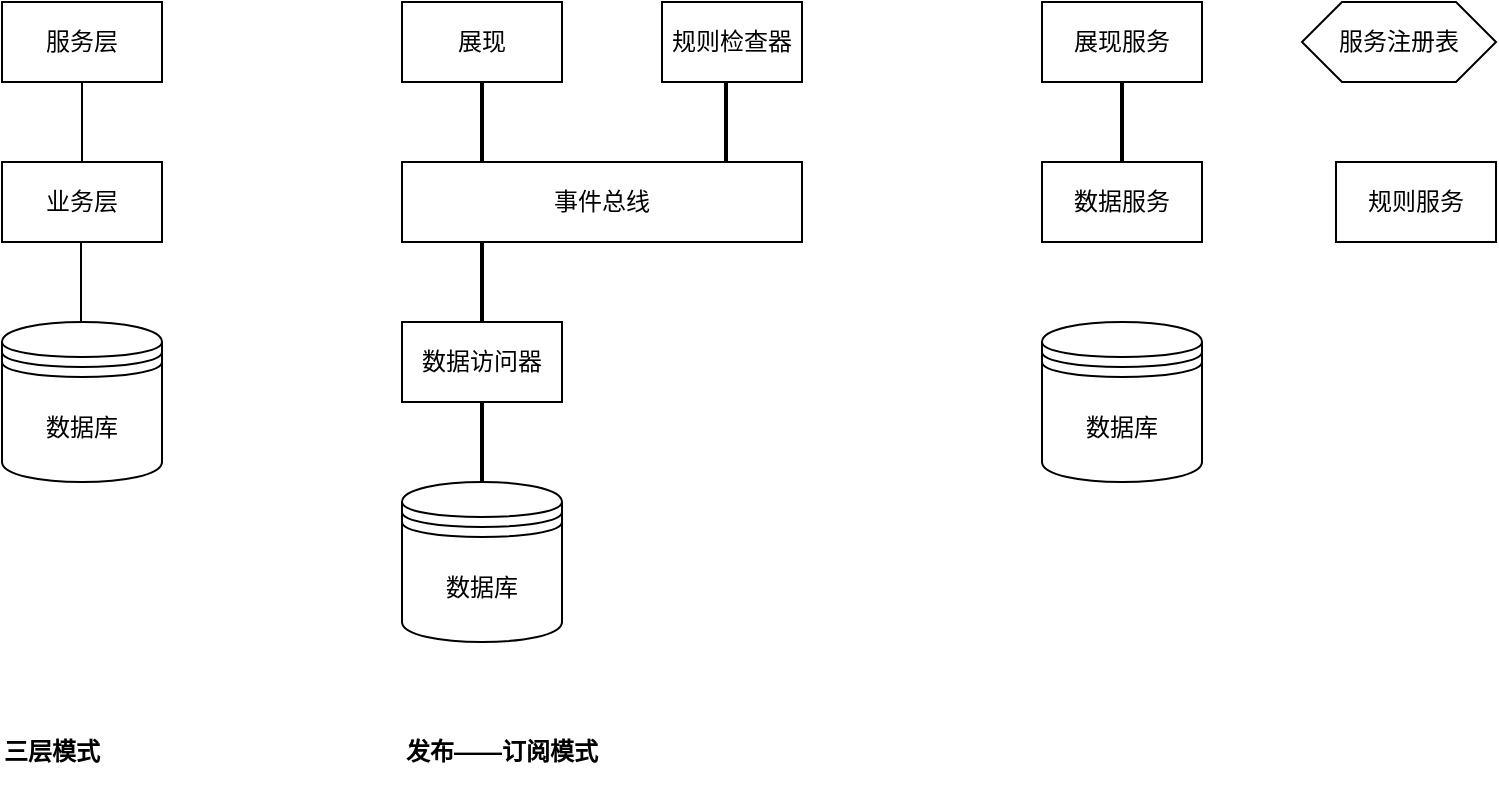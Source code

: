 <mxfile version="14.6.9" type="github">
  <diagram id="prtHgNgQTEPvFCAcTncT" name="Page-1">
    <mxGraphModel dx="1182" dy="624" grid="1" gridSize="10" guides="1" tooltips="1" connect="1" arrows="1" fold="1" page="1" pageScale="1" pageWidth="827" pageHeight="1169" math="0" shadow="0">
      <root>
        <mxCell id="0" />
        <mxCell id="1" parent="0" />
        <mxCell id="evOUBMvwnC0RFa0_EswG-19" value="" style="group" parent="1" vertex="1" connectable="0">
          <mxGeometry x="80" y="40" width="80" height="390" as="geometry" />
        </mxCell>
        <mxCell id="evOUBMvwnC0RFa0_EswG-16" value="" style="group" parent="evOUBMvwnC0RFa0_EswG-19" vertex="1" connectable="0">
          <mxGeometry width="80" height="320" as="geometry" />
        </mxCell>
        <mxCell id="evOUBMvwnC0RFa0_EswG-10" value="" style="group" parent="evOUBMvwnC0RFa0_EswG-16" vertex="1" connectable="0">
          <mxGeometry width="80" height="270" as="geometry" />
        </mxCell>
        <mxCell id="evOUBMvwnC0RFa0_EswG-1" value="服务层" style="rounded=0;whiteSpace=wrap;html=1;" parent="evOUBMvwnC0RFa0_EswG-10" vertex="1">
          <mxGeometry width="80" height="40" as="geometry" />
        </mxCell>
        <mxCell id="evOUBMvwnC0RFa0_EswG-5" value="业务层" style="rounded=0;whiteSpace=wrap;html=1;" parent="evOUBMvwnC0RFa0_EswG-10" vertex="1">
          <mxGeometry y="80" width="80" height="40" as="geometry" />
        </mxCell>
        <mxCell id="evOUBMvwnC0RFa0_EswG-8" value="" style="endArrow=none;html=1;exitX=0.5;exitY=0;exitDx=0;exitDy=0;entryX=0.5;entryY=1;entryDx=0;entryDy=0;" parent="evOUBMvwnC0RFa0_EswG-10" source="evOUBMvwnC0RFa0_EswG-5" target="evOUBMvwnC0RFa0_EswG-1" edge="1">
          <mxGeometry width="50" height="50" relative="1" as="geometry">
            <mxPoint x="10" y="90" as="sourcePoint" />
            <mxPoint x="60" y="40" as="targetPoint" />
          </mxGeometry>
        </mxCell>
        <mxCell id="evOUBMvwnC0RFa0_EswG-9" value="" style="endArrow=none;html=1;exitX=0.5;exitY=0;exitDx=0;exitDy=0;entryX=0.5;entryY=1;entryDx=0;entryDy=0;" parent="evOUBMvwnC0RFa0_EswG-10" edge="1">
          <mxGeometry width="50" height="50" relative="1" as="geometry">
            <mxPoint x="39.5" y="160" as="sourcePoint" />
            <mxPoint x="39.5" y="120" as="targetPoint" />
          </mxGeometry>
        </mxCell>
        <mxCell id="evOUBMvwnC0RFa0_EswG-15" value="数据库" style="shape=datastore;whiteSpace=wrap;html=1;" parent="evOUBMvwnC0RFa0_EswG-10" vertex="1">
          <mxGeometry y="160" width="80" height="80" as="geometry" />
        </mxCell>
        <mxCell id="evOUBMvwnC0RFa0_EswG-7" value="&lt;b&gt;三层模式&lt;/b&gt;" style="text;html=1;strokeColor=none;fillColor=none;align=center;verticalAlign=middle;whiteSpace=wrap;rounded=0;" parent="evOUBMvwnC0RFa0_EswG-19" vertex="1">
          <mxGeometry y="360" width="50" height="30" as="geometry" />
        </mxCell>
        <mxCell id="evOUBMvwnC0RFa0_EswG-26" value="" style="group" parent="1" vertex="1" connectable="0">
          <mxGeometry x="280" y="40" width="200" height="400" as="geometry" />
        </mxCell>
        <mxCell id="evOUBMvwnC0RFa0_EswG-11" value="展现" style="rounded=0;whiteSpace=wrap;html=1;" parent="evOUBMvwnC0RFa0_EswG-26" vertex="1">
          <mxGeometry width="80" height="40" as="geometry" />
        </mxCell>
        <mxCell id="evOUBMvwnC0RFa0_EswG-12" value="规则检查器" style="rounded=0;whiteSpace=wrap;html=1;" parent="evOUBMvwnC0RFa0_EswG-26" vertex="1">
          <mxGeometry x="130" width="70" height="40" as="geometry" />
        </mxCell>
        <mxCell id="evOUBMvwnC0RFa0_EswG-13" value="事件总线" style="rounded=0;whiteSpace=wrap;html=1;" parent="evOUBMvwnC0RFa0_EswG-26" vertex="1">
          <mxGeometry y="80" width="200" height="40" as="geometry" />
        </mxCell>
        <mxCell id="evOUBMvwnC0RFa0_EswG-14" value="数据访问器" style="rounded=0;whiteSpace=wrap;html=1;" parent="evOUBMvwnC0RFa0_EswG-26" vertex="1">
          <mxGeometry y="160" width="80" height="40" as="geometry" />
        </mxCell>
        <mxCell id="evOUBMvwnC0RFa0_EswG-17" value="数据库" style="shape=datastore;whiteSpace=wrap;html=1;" parent="evOUBMvwnC0RFa0_EswG-26" vertex="1">
          <mxGeometry y="240" width="80" height="80" as="geometry" />
        </mxCell>
        <mxCell id="evOUBMvwnC0RFa0_EswG-18" value="&lt;b&gt;发布——订阅模式&lt;/b&gt;" style="text;html=1;strokeColor=none;fillColor=none;align=center;verticalAlign=middle;whiteSpace=wrap;rounded=0;" parent="evOUBMvwnC0RFa0_EswG-26" vertex="1">
          <mxGeometry y="360" width="100" height="30" as="geometry" />
        </mxCell>
        <mxCell id="evOUBMvwnC0RFa0_EswG-21" value="" style="line;strokeWidth=2;direction=south;html=1;" parent="evOUBMvwnC0RFa0_EswG-26" vertex="1">
          <mxGeometry x="35" y="40" width="10" height="40" as="geometry" />
        </mxCell>
        <mxCell id="evOUBMvwnC0RFa0_EswG-22" value="" style="line;strokeWidth=2;direction=south;html=1;" parent="evOUBMvwnC0RFa0_EswG-26" vertex="1">
          <mxGeometry x="157" y="40" width="10" height="40" as="geometry" />
        </mxCell>
        <mxCell id="evOUBMvwnC0RFa0_EswG-24" value="" style="line;strokeWidth=2;direction=south;html=1;" parent="evOUBMvwnC0RFa0_EswG-26" vertex="1">
          <mxGeometry x="35" y="120" width="10" height="40" as="geometry" />
        </mxCell>
        <mxCell id="evOUBMvwnC0RFa0_EswG-25" value="" style="line;strokeWidth=2;direction=south;html=1;" parent="evOUBMvwnC0RFa0_EswG-26" vertex="1">
          <mxGeometry x="35" y="200" width="10" height="40" as="geometry" />
        </mxCell>
        <mxCell id="zY08OwHIFMRBFedLnHeg-1" value="展现服务" style="rounded=0;whiteSpace=wrap;html=1;" vertex="1" parent="1">
          <mxGeometry x="600" y="40" width="80" height="40" as="geometry" />
        </mxCell>
        <mxCell id="zY08OwHIFMRBFedLnHeg-2" value="数据库" style="shape=datastore;whiteSpace=wrap;html=1;" vertex="1" parent="1">
          <mxGeometry x="600" y="200" width="80" height="80" as="geometry" />
        </mxCell>
        <mxCell id="zY08OwHIFMRBFedLnHeg-3" value="服务注册表" style="shape=hexagon;perimeter=hexagonPerimeter2;whiteSpace=wrap;html=1;fixedSize=1;" vertex="1" parent="1">
          <mxGeometry x="730" y="40" width="97" height="40" as="geometry" />
        </mxCell>
        <mxCell id="zY08OwHIFMRBFedLnHeg-4" value="数据服务" style="rounded=0;whiteSpace=wrap;html=1;" vertex="1" parent="1">
          <mxGeometry x="600" y="120" width="80" height="40" as="geometry" />
        </mxCell>
        <mxCell id="zY08OwHIFMRBFedLnHeg-5" value="规则服务" style="rounded=0;whiteSpace=wrap;html=1;" vertex="1" parent="1">
          <mxGeometry x="747" y="120" width="80" height="40" as="geometry" />
        </mxCell>
        <mxCell id="zY08OwHIFMRBFedLnHeg-6" value="" style="line;strokeWidth=2;direction=south;html=1;" vertex="1" parent="1">
          <mxGeometry x="635" y="80" width="10" height="40" as="geometry" />
        </mxCell>
      </root>
    </mxGraphModel>
  </diagram>
</mxfile>
